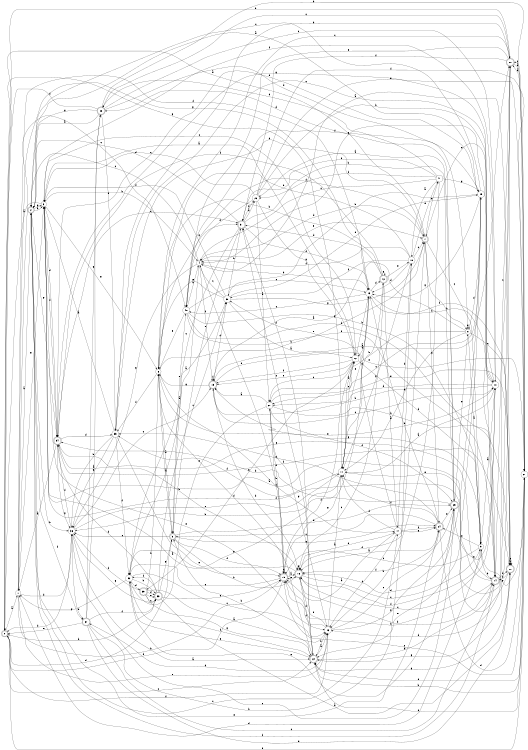 digraph n35_5 {
__start0 [label="" shape="none"];

rankdir=LR;
size="8,5";

s0 [style="rounded,filled", color="black", fillcolor="white" shape="doublecircle", label="0"];
s1 [style="filled", color="black", fillcolor="white" shape="circle", label="1"];
s2 [style="rounded,filled", color="black", fillcolor="white" shape="doublecircle", label="2"];
s3 [style="filled", color="black", fillcolor="white" shape="circle", label="3"];
s4 [style="filled", color="black", fillcolor="white" shape="circle", label="4"];
s5 [style="rounded,filled", color="black", fillcolor="white" shape="doublecircle", label="5"];
s6 [style="filled", color="black", fillcolor="white" shape="circle", label="6"];
s7 [style="rounded,filled", color="black", fillcolor="white" shape="doublecircle", label="7"];
s8 [style="filled", color="black", fillcolor="white" shape="circle", label="8"];
s9 [style="filled", color="black", fillcolor="white" shape="circle", label="9"];
s10 [style="filled", color="black", fillcolor="white" shape="circle", label="10"];
s11 [style="filled", color="black", fillcolor="white" shape="circle", label="11"];
s12 [style="filled", color="black", fillcolor="white" shape="circle", label="12"];
s13 [style="filled", color="black", fillcolor="white" shape="circle", label="13"];
s14 [style="rounded,filled", color="black", fillcolor="white" shape="doublecircle", label="14"];
s15 [style="rounded,filled", color="black", fillcolor="white" shape="doublecircle", label="15"];
s16 [style="rounded,filled", color="black", fillcolor="white" shape="doublecircle", label="16"];
s17 [style="filled", color="black", fillcolor="white" shape="circle", label="17"];
s18 [style="filled", color="black", fillcolor="white" shape="circle", label="18"];
s19 [style="rounded,filled", color="black", fillcolor="white" shape="doublecircle", label="19"];
s20 [style="rounded,filled", color="black", fillcolor="white" shape="doublecircle", label="20"];
s21 [style="filled", color="black", fillcolor="white" shape="circle", label="21"];
s22 [style="rounded,filled", color="black", fillcolor="white" shape="doublecircle", label="22"];
s23 [style="filled", color="black", fillcolor="white" shape="circle", label="23"];
s24 [style="rounded,filled", color="black", fillcolor="white" shape="doublecircle", label="24"];
s25 [style="rounded,filled", color="black", fillcolor="white" shape="doublecircle", label="25"];
s26 [style="filled", color="black", fillcolor="white" shape="circle", label="26"];
s27 [style="filled", color="black", fillcolor="white" shape="circle", label="27"];
s28 [style="rounded,filled", color="black", fillcolor="white" shape="doublecircle", label="28"];
s29 [style="filled", color="black", fillcolor="white" shape="circle", label="29"];
s30 [style="filled", color="black", fillcolor="white" shape="circle", label="30"];
s31 [style="rounded,filled", color="black", fillcolor="white" shape="doublecircle", label="31"];
s32 [style="filled", color="black", fillcolor="white" shape="circle", label="32"];
s33 [style="rounded,filled", color="black", fillcolor="white" shape="doublecircle", label="33"];
s34 [style="rounded,filled", color="black", fillcolor="white" shape="doublecircle", label="34"];
s35 [style="filled", color="black", fillcolor="white" shape="circle", label="35"];
s36 [style="filled", color="black", fillcolor="white" shape="circle", label="36"];
s37 [style="rounded,filled", color="black", fillcolor="white" shape="doublecircle", label="37"];
s38 [style="rounded,filled", color="black", fillcolor="white" shape="doublecircle", label="38"];
s39 [style="rounded,filled", color="black", fillcolor="white" shape="doublecircle", label="39"];
s40 [style="filled", color="black", fillcolor="white" shape="circle", label="40"];
s41 [style="filled", color="black", fillcolor="white" shape="circle", label="41"];
s42 [style="rounded,filled", color="black", fillcolor="white" shape="doublecircle", label="42"];
s0 -> s1 [label="a"];
s0 -> s20 [label="b"];
s0 -> s22 [label="c"];
s0 -> s5 [label="d"];
s0 -> s21 [label="e"];
s0 -> s23 [label="f"];
s0 -> s11 [label="g"];
s1 -> s2 [label="a"];
s1 -> s15 [label="b"];
s1 -> s40 [label="c"];
s1 -> s36 [label="d"];
s1 -> s23 [label="e"];
s1 -> s13 [label="f"];
s1 -> s3 [label="g"];
s2 -> s3 [label="a"];
s2 -> s36 [label="b"];
s2 -> s17 [label="c"];
s2 -> s3 [label="d"];
s2 -> s24 [label="e"];
s2 -> s37 [label="f"];
s2 -> s34 [label="g"];
s3 -> s0 [label="a"];
s3 -> s4 [label="b"];
s3 -> s12 [label="c"];
s3 -> s34 [label="d"];
s3 -> s23 [label="e"];
s3 -> s34 [label="f"];
s3 -> s6 [label="g"];
s4 -> s5 [label="a"];
s4 -> s13 [label="b"];
s4 -> s2 [label="c"];
s4 -> s15 [label="d"];
s4 -> s7 [label="e"];
s4 -> s19 [label="f"];
s4 -> s36 [label="g"];
s5 -> s6 [label="a"];
s5 -> s16 [label="b"];
s5 -> s36 [label="c"];
s5 -> s25 [label="d"];
s5 -> s40 [label="e"];
s5 -> s15 [label="f"];
s5 -> s24 [label="g"];
s6 -> s5 [label="a"];
s6 -> s7 [label="b"];
s6 -> s20 [label="c"];
s6 -> s17 [label="d"];
s6 -> s10 [label="e"];
s6 -> s35 [label="f"];
s6 -> s31 [label="g"];
s7 -> s0 [label="a"];
s7 -> s8 [label="b"];
s7 -> s9 [label="c"];
s7 -> s4 [label="d"];
s7 -> s41 [label="e"];
s7 -> s16 [label="f"];
s7 -> s24 [label="g"];
s8 -> s9 [label="a"];
s8 -> s27 [label="b"];
s8 -> s28 [label="c"];
s8 -> s29 [label="d"];
s8 -> s8 [label="e"];
s8 -> s30 [label="f"];
s8 -> s11 [label="g"];
s9 -> s10 [label="a"];
s9 -> s14 [label="b"];
s9 -> s15 [label="c"];
s9 -> s1 [label="d"];
s9 -> s24 [label="e"];
s9 -> s16 [label="f"];
s9 -> s19 [label="g"];
s10 -> s11 [label="a"];
s10 -> s19 [label="b"];
s10 -> s16 [label="c"];
s10 -> s27 [label="d"];
s10 -> s7 [label="e"];
s10 -> s3 [label="f"];
s10 -> s34 [label="g"];
s11 -> s12 [label="a"];
s11 -> s36 [label="b"];
s11 -> s12 [label="c"];
s11 -> s42 [label="d"];
s11 -> s20 [label="e"];
s11 -> s35 [label="f"];
s11 -> s32 [label="g"];
s12 -> s3 [label="a"];
s12 -> s13 [label="b"];
s12 -> s27 [label="c"];
s12 -> s9 [label="d"];
s12 -> s19 [label="e"];
s12 -> s19 [label="f"];
s12 -> s39 [label="g"];
s13 -> s12 [label="a"];
s13 -> s14 [label="b"];
s13 -> s40 [label="c"];
s13 -> s42 [label="d"];
s13 -> s11 [label="e"];
s13 -> s28 [label="f"];
s13 -> s1 [label="g"];
s14 -> s3 [label="a"];
s14 -> s15 [label="b"];
s14 -> s20 [label="c"];
s14 -> s28 [label="d"];
s14 -> s34 [label="e"];
s14 -> s2 [label="f"];
s14 -> s4 [label="g"];
s15 -> s16 [label="a"];
s15 -> s27 [label="b"];
s15 -> s15 [label="c"];
s15 -> s0 [label="d"];
s15 -> s32 [label="e"];
s15 -> s12 [label="f"];
s15 -> s13 [label="g"];
s16 -> s3 [label="a"];
s16 -> s14 [label="b"];
s16 -> s9 [label="c"];
s16 -> s17 [label="d"];
s16 -> s15 [label="e"];
s16 -> s22 [label="f"];
s16 -> s16 [label="g"];
s17 -> s15 [label="a"];
s17 -> s18 [label="b"];
s17 -> s23 [label="c"];
s17 -> s11 [label="d"];
s17 -> s30 [label="e"];
s17 -> s24 [label="f"];
s17 -> s24 [label="g"];
s18 -> s19 [label="a"];
s18 -> s6 [label="b"];
s18 -> s7 [label="c"];
s18 -> s13 [label="d"];
s18 -> s41 [label="e"];
s18 -> s4 [label="f"];
s18 -> s11 [label="g"];
s19 -> s20 [label="a"];
s19 -> s16 [label="b"];
s19 -> s10 [label="c"];
s19 -> s30 [label="d"];
s19 -> s21 [label="e"];
s19 -> s19 [label="f"];
s19 -> s6 [label="g"];
s20 -> s21 [label="a"];
s20 -> s35 [label="b"];
s20 -> s38 [label="c"];
s20 -> s23 [label="d"];
s20 -> s40 [label="e"];
s20 -> s31 [label="f"];
s20 -> s22 [label="g"];
s21 -> s20 [label="a"];
s21 -> s22 [label="b"];
s21 -> s15 [label="c"];
s21 -> s22 [label="d"];
s21 -> s22 [label="e"];
s21 -> s20 [label="f"];
s21 -> s9 [label="g"];
s22 -> s23 [label="a"];
s22 -> s5 [label="b"];
s22 -> s31 [label="c"];
s22 -> s6 [label="d"];
s22 -> s32 [label="e"];
s22 -> s31 [label="f"];
s22 -> s14 [label="g"];
s23 -> s11 [label="a"];
s23 -> s22 [label="b"];
s23 -> s24 [label="c"];
s23 -> s37 [label="d"];
s23 -> s16 [label="e"];
s23 -> s15 [label="f"];
s23 -> s25 [label="g"];
s24 -> s16 [label="a"];
s24 -> s13 [label="b"];
s24 -> s5 [label="c"];
s24 -> s21 [label="d"];
s24 -> s25 [label="e"];
s24 -> s11 [label="f"];
s24 -> s35 [label="g"];
s25 -> s26 [label="a"];
s25 -> s34 [label="b"];
s25 -> s36 [label="c"];
s25 -> s38 [label="d"];
s25 -> s8 [label="e"];
s25 -> s16 [label="f"];
s25 -> s10 [label="g"];
s26 -> s27 [label="a"];
s26 -> s10 [label="b"];
s26 -> s3 [label="c"];
s26 -> s40 [label="d"];
s26 -> s21 [label="e"];
s26 -> s21 [label="f"];
s26 -> s12 [label="g"];
s27 -> s19 [label="a"];
s27 -> s28 [label="b"];
s27 -> s29 [label="c"];
s27 -> s15 [label="d"];
s27 -> s32 [label="e"];
s27 -> s25 [label="f"];
s27 -> s23 [label="g"];
s28 -> s4 [label="a"];
s28 -> s28 [label="b"];
s28 -> s28 [label="c"];
s28 -> s14 [label="d"];
s28 -> s27 [label="e"];
s28 -> s3 [label="f"];
s28 -> s22 [label="g"];
s29 -> s2 [label="a"];
s29 -> s30 [label="b"];
s29 -> s2 [label="c"];
s29 -> s16 [label="d"];
s29 -> s22 [label="e"];
s29 -> s40 [label="f"];
s29 -> s13 [label="g"];
s30 -> s12 [label="a"];
s30 -> s31 [label="b"];
s30 -> s4 [label="c"];
s30 -> s29 [label="d"];
s30 -> s6 [label="e"];
s30 -> s3 [label="f"];
s30 -> s7 [label="g"];
s31 -> s26 [label="a"];
s31 -> s25 [label="b"];
s31 -> s32 [label="c"];
s31 -> s2 [label="d"];
s31 -> s5 [label="e"];
s31 -> s13 [label="f"];
s31 -> s26 [label="g"];
s32 -> s30 [label="a"];
s32 -> s33 [label="b"];
s32 -> s23 [label="c"];
s32 -> s39 [label="d"];
s32 -> s25 [label="e"];
s32 -> s22 [label="f"];
s32 -> s1 [label="g"];
s33 -> s28 [label="a"];
s33 -> s0 [label="b"];
s33 -> s30 [label="c"];
s33 -> s34 [label="d"];
s33 -> s15 [label="e"];
s33 -> s32 [label="f"];
s33 -> s5 [label="g"];
s34 -> s1 [label="a"];
s34 -> s16 [label="b"];
s34 -> s31 [label="c"];
s34 -> s35 [label="d"];
s34 -> s29 [label="e"];
s34 -> s28 [label="f"];
s34 -> s36 [label="g"];
s35 -> s3 [label="a"];
s35 -> s36 [label="b"];
s35 -> s10 [label="c"];
s35 -> s7 [label="d"];
s35 -> s15 [label="e"];
s35 -> s32 [label="f"];
s35 -> s36 [label="g"];
s36 -> s22 [label="a"];
s36 -> s37 [label="b"];
s36 -> s19 [label="c"];
s36 -> s0 [label="d"];
s36 -> s11 [label="e"];
s36 -> s34 [label="f"];
s36 -> s33 [label="g"];
s37 -> s38 [label="a"];
s37 -> s18 [label="b"];
s37 -> s14 [label="c"];
s37 -> s28 [label="d"];
s37 -> s0 [label="e"];
s37 -> s33 [label="f"];
s37 -> s38 [label="g"];
s38 -> s2 [label="a"];
s38 -> s21 [label="b"];
s38 -> s10 [label="c"];
s38 -> s8 [label="d"];
s38 -> s35 [label="e"];
s38 -> s0 [label="f"];
s38 -> s2 [label="g"];
s39 -> s23 [label="a"];
s39 -> s6 [label="b"];
s39 -> s33 [label="c"];
s39 -> s33 [label="d"];
s39 -> s33 [label="e"];
s39 -> s36 [label="f"];
s39 -> s22 [label="g"];
s40 -> s4 [label="a"];
s40 -> s14 [label="b"];
s40 -> s13 [label="c"];
s40 -> s7 [label="d"];
s40 -> s6 [label="e"];
s40 -> s14 [label="f"];
s40 -> s9 [label="g"];
s41 -> s18 [label="a"];
s41 -> s23 [label="b"];
s41 -> s4 [label="c"];
s41 -> s38 [label="d"];
s41 -> s31 [label="e"];
s41 -> s26 [label="f"];
s41 -> s29 [label="g"];
s42 -> s17 [label="a"];
s42 -> s6 [label="b"];
s42 -> s16 [label="c"];
s42 -> s31 [label="d"];
s42 -> s18 [label="e"];
s42 -> s34 [label="f"];
s42 -> s42 [label="g"];

}
